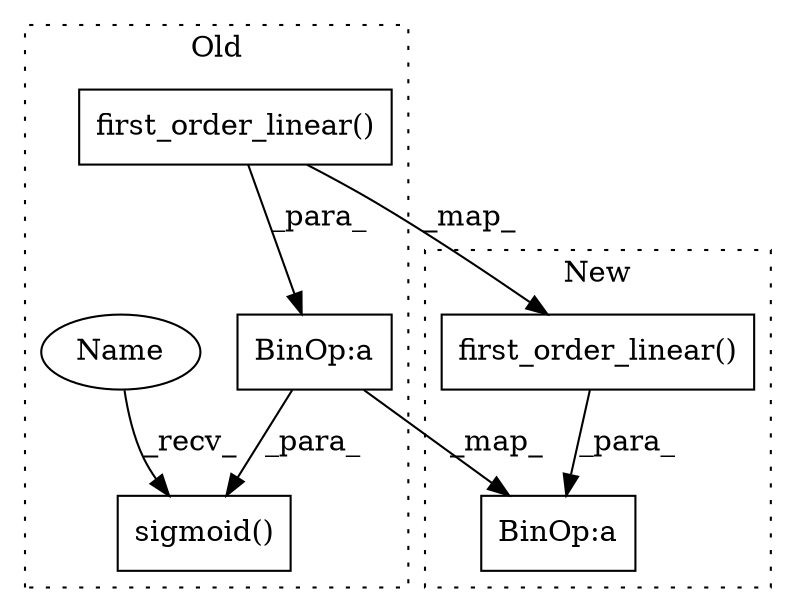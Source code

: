 digraph G {
subgraph cluster0 {
1 [label="first_order_linear()" a="75" s="4351,4386" l="24,1" shape="box"];
4 [label="BinOp:a" a="82" s="4387" l="3" shape="box"];
5 [label="sigmoid()" a="75" s="4338,4400" l="13,1" shape="box"];
6 [label="Name" a="87" s="4338" l="4" shape="ellipse"];
label = "Old";
style="dotted";
}
subgraph cluster1 {
2 [label="first_order_linear()" a="75" s="4348,4383" l="24,1" shape="box"];
3 [label="BinOp:a" a="82" s="4384" l="3" shape="box"];
label = "New";
style="dotted";
}
1 -> 4 [label="_para_"];
1 -> 2 [label="_map_"];
2 -> 3 [label="_para_"];
4 -> 5 [label="_para_"];
4 -> 3 [label="_map_"];
6 -> 5 [label="_recv_"];
}